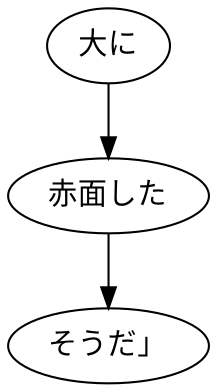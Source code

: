 digraph graph8668 {
	node0 [label="大に"];
	node1 [label="赤面した"];
	node2 [label="そうだ」"];
	node0 -> node1;
	node1 -> node2;
}
